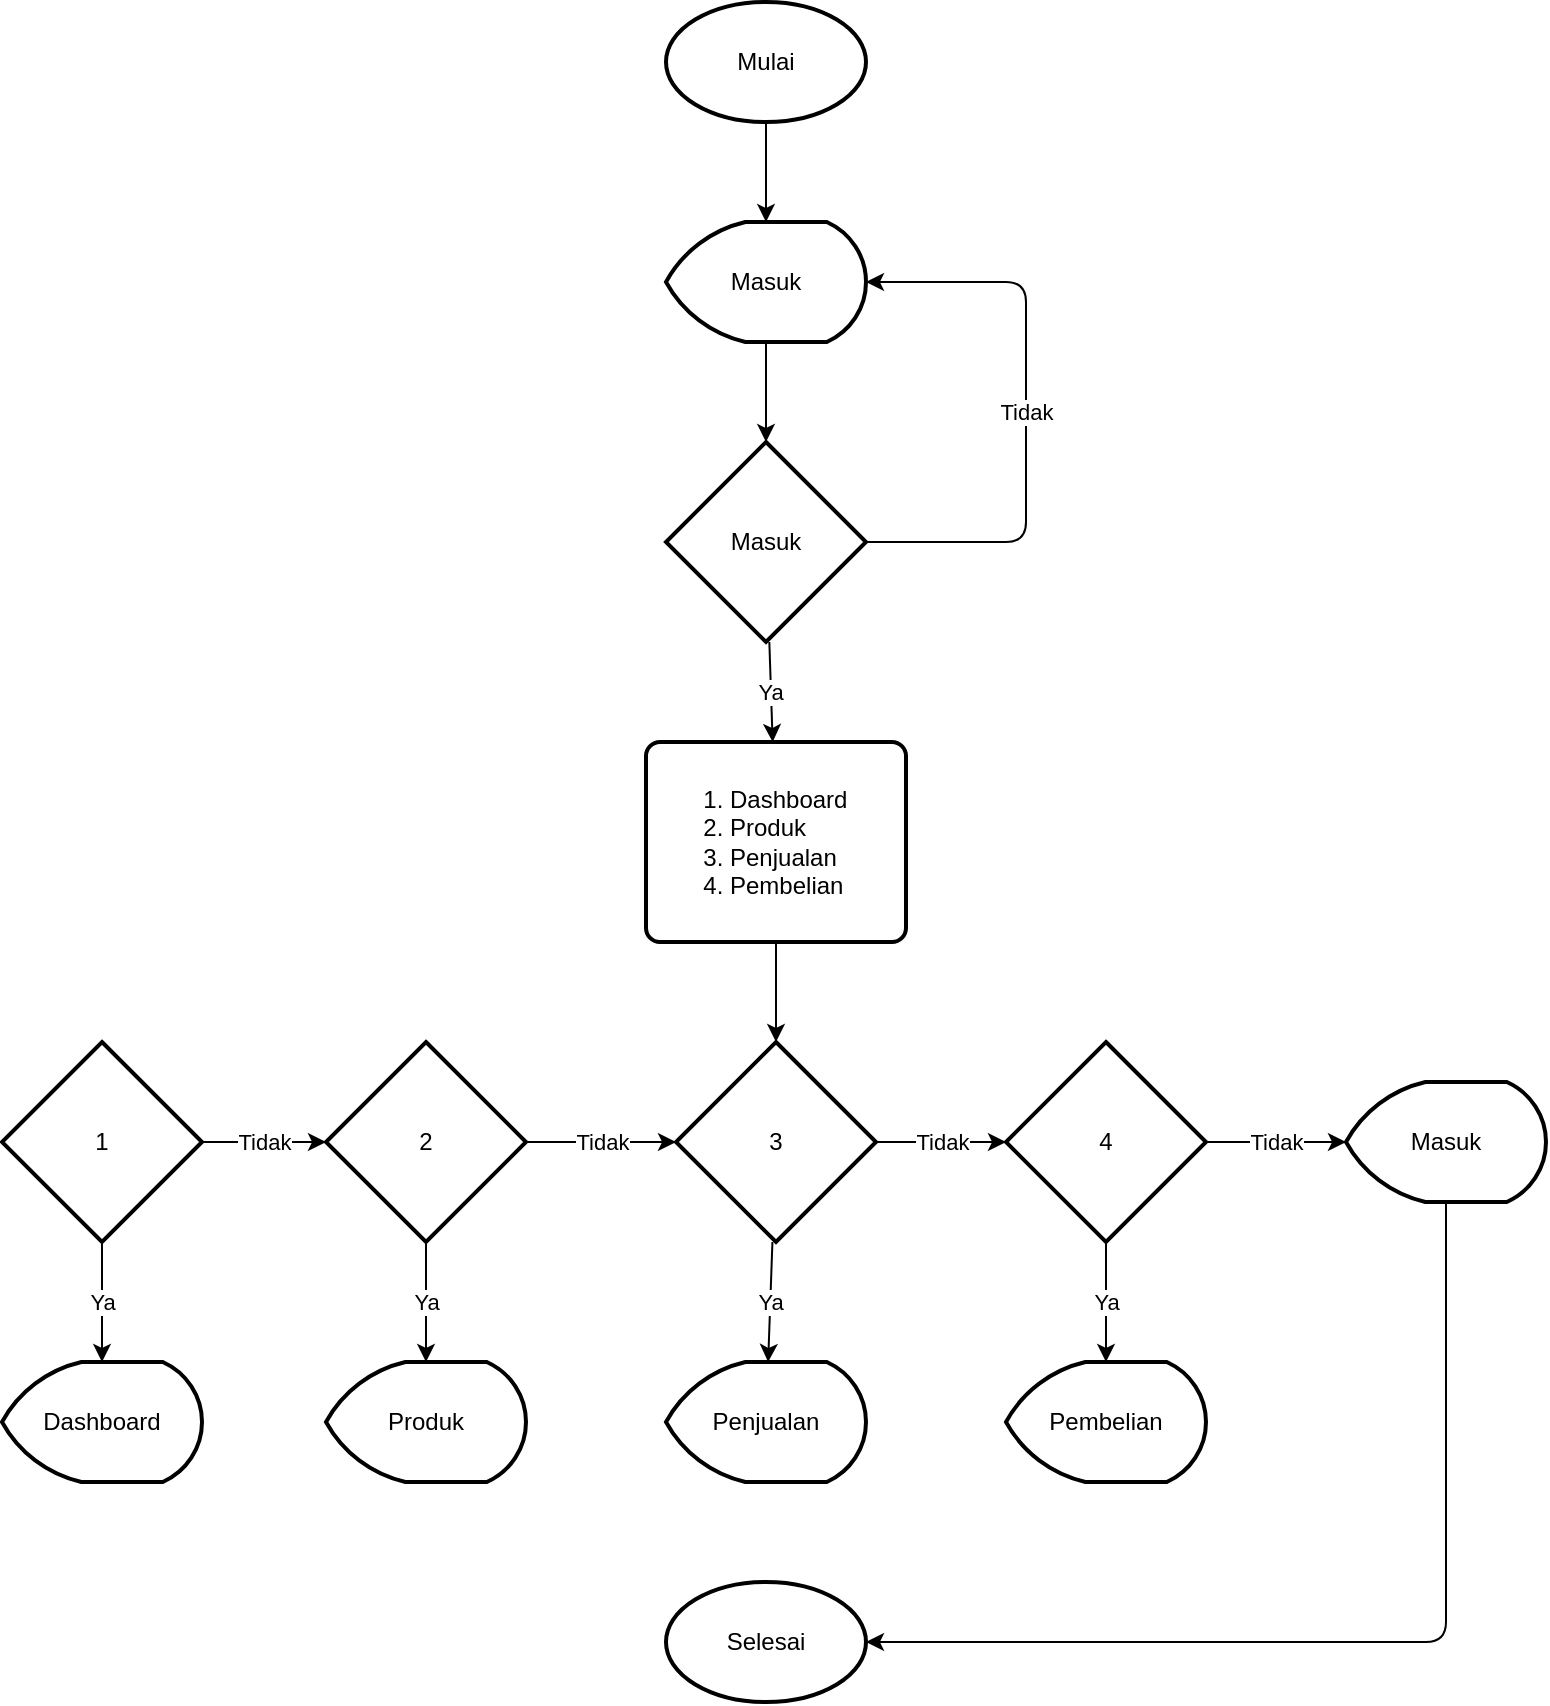 <mxfile>
    <diagram id="hGFKUB59HfrcAPfqR9E9" name="Page-1">
        <mxGraphModel dx="1527" dy="718" grid="1" gridSize="10" guides="1" tooltips="1" connect="1" arrows="1" fold="1" page="1" pageScale="1" pageWidth="850" pageHeight="1100" math="0" shadow="0">
            <root>
                <mxCell id="0"/>
                <mxCell id="1" parent="0"/>
                <mxCell id="8" value="Ya" style="edgeStyle=none;html=1;" parent="1" source="2" target="5" edge="1">
                    <mxGeometry relative="1" as="geometry"/>
                </mxCell>
                <mxCell id="9" value="Tidak" style="edgeStyle=none;html=1;entryX=1;entryY=0.5;entryDx=0;entryDy=0;entryPerimeter=0;" parent="1" source="2" target="3" edge="1">
                    <mxGeometry relative="1" as="geometry">
                        <Array as="points">
                            <mxPoint x="440" y="400"/>
                            <mxPoint x="440" y="270"/>
                        </Array>
                    </mxGeometry>
                </mxCell>
                <mxCell id="2" value="Masuk" style="strokeWidth=2;html=1;shape=mxgraph.flowchart.decision;whiteSpace=wrap;" parent="1" vertex="1">
                    <mxGeometry x="260" y="350" width="100" height="100" as="geometry"/>
                </mxCell>
                <mxCell id="7" value="" style="edgeStyle=none;html=1;" parent="1" source="3" target="2" edge="1">
                    <mxGeometry relative="1" as="geometry"/>
                </mxCell>
                <mxCell id="3" value="Masuk" style="strokeWidth=2;html=1;shape=mxgraph.flowchart.display;whiteSpace=wrap;" parent="1" vertex="1">
                    <mxGeometry x="260" y="240" width="100" height="60" as="geometry"/>
                </mxCell>
                <mxCell id="6" value="" style="edgeStyle=none;html=1;" parent="1" source="4" target="3" edge="1">
                    <mxGeometry relative="1" as="geometry"/>
                </mxCell>
                <mxCell id="4" value="Mulai" style="strokeWidth=2;html=1;shape=mxgraph.flowchart.start_1;whiteSpace=wrap;" parent="1" vertex="1">
                    <mxGeometry x="260" y="130" width="100" height="60" as="geometry"/>
                </mxCell>
                <mxCell id="31" value="" style="edgeStyle=none;html=1;" edge="1" parent="1" source="5" target="12">
                    <mxGeometry relative="1" as="geometry"/>
                </mxCell>
                <mxCell id="5" value="&lt;div style=&quot;&quot;&gt;&lt;ol&gt;&lt;li&gt;&lt;span style=&quot;background-color: initial;&quot;&gt;Dashboard&lt;/span&gt;&lt;/li&gt;&lt;li&gt;&lt;span style=&quot;background-color: initial;&quot;&gt;Produk&lt;/span&gt;&lt;/li&gt;&lt;li&gt;&lt;span style=&quot;background-color: initial;&quot;&gt;Penjualan&lt;/span&gt;&lt;/li&gt;&lt;li&gt;&lt;span style=&quot;background-color: initial;&quot;&gt;Pembelian&lt;/span&gt;&lt;/li&gt;&lt;/ol&gt;&lt;/div&gt;" style="rounded=1;whiteSpace=wrap;html=1;absoluteArcSize=1;arcSize=14;strokeWidth=2;align=left;" parent="1" vertex="1">
                    <mxGeometry x="250" y="500" width="130" height="100" as="geometry"/>
                </mxCell>
                <mxCell id="14" value="Tidak" style="edgeStyle=none;html=1;" parent="1" source="10" target="11" edge="1">
                    <mxGeometry relative="1" as="geometry"/>
                </mxCell>
                <mxCell id="27" value="Ya" style="edgeStyle=none;html=1;" parent="1" source="10" target="26" edge="1">
                    <mxGeometry relative="1" as="geometry"/>
                </mxCell>
                <mxCell id="10" value="1" style="strokeWidth=2;html=1;shape=mxgraph.flowchart.decision;whiteSpace=wrap;" parent="1" vertex="1">
                    <mxGeometry x="-72" y="650" width="100" height="100" as="geometry"/>
                </mxCell>
                <mxCell id="15" value="Tidak" style="edgeStyle=none;html=1;" parent="1" source="11" target="12" edge="1">
                    <mxGeometry relative="1" as="geometry"/>
                </mxCell>
                <mxCell id="28" value="Ya" style="edgeStyle=none;html=1;" parent="1" source="11" target="25" edge="1">
                    <mxGeometry relative="1" as="geometry"/>
                </mxCell>
                <mxCell id="11" value="2" style="strokeWidth=2;html=1;shape=mxgraph.flowchart.decision;whiteSpace=wrap;" parent="1" vertex="1">
                    <mxGeometry x="90" y="650" width="100" height="100" as="geometry"/>
                </mxCell>
                <mxCell id="16" value="Tidak" style="edgeStyle=none;html=1;" parent="1" source="12" target="13" edge="1">
                    <mxGeometry relative="1" as="geometry"/>
                </mxCell>
                <mxCell id="29" value="Ya" style="edgeStyle=none;html=1;" parent="1" source="12" target="24" edge="1">
                    <mxGeometry relative="1" as="geometry"/>
                </mxCell>
                <mxCell id="12" value="3&lt;span style=&quot;color: rgba(0, 0, 0, 0); font-family: monospace; font-size: 0px; text-align: start;&quot;&gt;%3CmxGraphModel%3E%3Croot%3E%3CmxCell%20id%3D%220%22%2F%3E%3CmxCell%20id%3D%221%22%20parent%3D%220%22%2F%3E%3CmxCell%20id%3D%222%22%20value%3D%221%22%20style%3D%22strokeWidth%3D2%3Bhtml%3D1%3Bshape%3Dmxgraph.flowchart.decision%3BwhiteSpace%3Dwrap%3B%22%20vertex%3D%221%22%20parent%3D%221%22%3E%3CmxGeometry%20x%3D%2290%22%20y%3D%22640%22%20width%3D%22100%22%20height%3D%22100%22%20as%3D%22geometry%22%2F%3E%3C%2FmxCell%3E%3C%2Froot%3E%3C%2FmxGraphModel%3E&lt;/span&gt;" style="strokeWidth=2;html=1;shape=mxgraph.flowchart.decision;whiteSpace=wrap;" parent="1" vertex="1">
                    <mxGeometry x="265" y="650" width="100" height="100" as="geometry"/>
                </mxCell>
                <mxCell id="18" value="Tidak" style="edgeStyle=none;html=1;" parent="1" source="13" target="17" edge="1">
                    <mxGeometry relative="1" as="geometry"/>
                </mxCell>
                <mxCell id="30" value="Ya" style="edgeStyle=none;html=1;" parent="1" source="13" target="23" edge="1">
                    <mxGeometry relative="1" as="geometry"/>
                </mxCell>
                <mxCell id="13" value="4" style="strokeWidth=2;html=1;shape=mxgraph.flowchart.decision;whiteSpace=wrap;" parent="1" vertex="1">
                    <mxGeometry x="430" y="650" width="100" height="100" as="geometry"/>
                </mxCell>
                <mxCell id="21" style="edgeStyle=none;html=1;exitX=0.5;exitY=1;exitDx=0;exitDy=0;exitPerimeter=0;entryX=1;entryY=0.5;entryDx=0;entryDy=0;entryPerimeter=0;" parent="1" source="17" target="20" edge="1">
                    <mxGeometry relative="1" as="geometry">
                        <Array as="points">
                            <mxPoint x="650" y="950"/>
                        </Array>
                    </mxGeometry>
                </mxCell>
                <mxCell id="17" value="Masuk" style="strokeWidth=2;html=1;shape=mxgraph.flowchart.display;whiteSpace=wrap;" parent="1" vertex="1">
                    <mxGeometry x="600" y="670" width="100" height="60" as="geometry"/>
                </mxCell>
                <mxCell id="20" value="Selesai" style="strokeWidth=2;html=1;shape=mxgraph.flowchart.start_1;whiteSpace=wrap;" parent="1" vertex="1">
                    <mxGeometry x="260" y="920" width="100" height="60" as="geometry"/>
                </mxCell>
                <mxCell id="23" value="Pembelian" style="strokeWidth=2;html=1;shape=mxgraph.flowchart.display;whiteSpace=wrap;" parent="1" vertex="1">
                    <mxGeometry x="430" y="810" width="100" height="60" as="geometry"/>
                </mxCell>
                <mxCell id="24" value="Penjualan" style="strokeWidth=2;html=1;shape=mxgraph.flowchart.display;whiteSpace=wrap;" parent="1" vertex="1">
                    <mxGeometry x="260" y="810" width="100" height="60" as="geometry"/>
                </mxCell>
                <mxCell id="25" value="Produk" style="strokeWidth=2;html=1;shape=mxgraph.flowchart.display;whiteSpace=wrap;" parent="1" vertex="1">
                    <mxGeometry x="90" y="810" width="100" height="60" as="geometry"/>
                </mxCell>
                <mxCell id="26" value="Dashboard" style="strokeWidth=2;html=1;shape=mxgraph.flowchart.display;whiteSpace=wrap;" parent="1" vertex="1">
                    <mxGeometry x="-72" y="810" width="100" height="60" as="geometry"/>
                </mxCell>
            </root>
        </mxGraphModel>
    </diagram>
</mxfile>